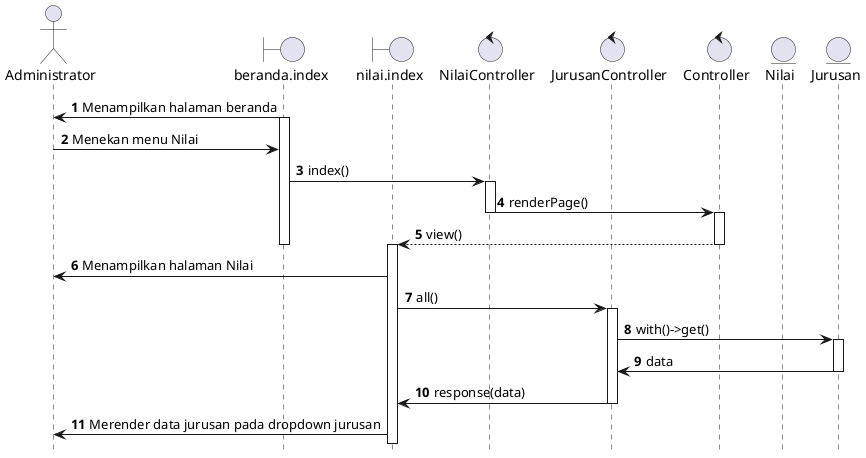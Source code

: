 @startuml sequence_diagram_lihat_nilai
hide footbox
autonumber

actor Administrator
boundary beranda.index
boundary nilai.index
control NilaiController
control JurusanController
control Controller
entity Nilai
entity Jurusan

beranda.index -> Administrator : Menampilkan halaman beranda

activate beranda.index

Administrator -> beranda.index : Menekan menu Nilai

beranda.index -> NilaiController : index()

activate NilaiController

NilaiController -> Controller : renderPage()

deactivate NilaiController

activate Controller

Controller --> nilai.index : view()

deactivate beranda.index

activate nilai.index

deactivate Controller

nilai.index -> Administrator : Menampilkan halaman Nilai

nilai.index -> JurusanController  : all()

activate JurusanController

JurusanController -> Jurusan :with()->get()

activate Jurusan

Jurusan -> JurusanController : data

deactivate Jurusan


JurusanController -> nilai.index : response(data)

deactivate JurusanController

nilai.index -> Administrator : Merender data jurusan pada dropdown jurusan

@enduml